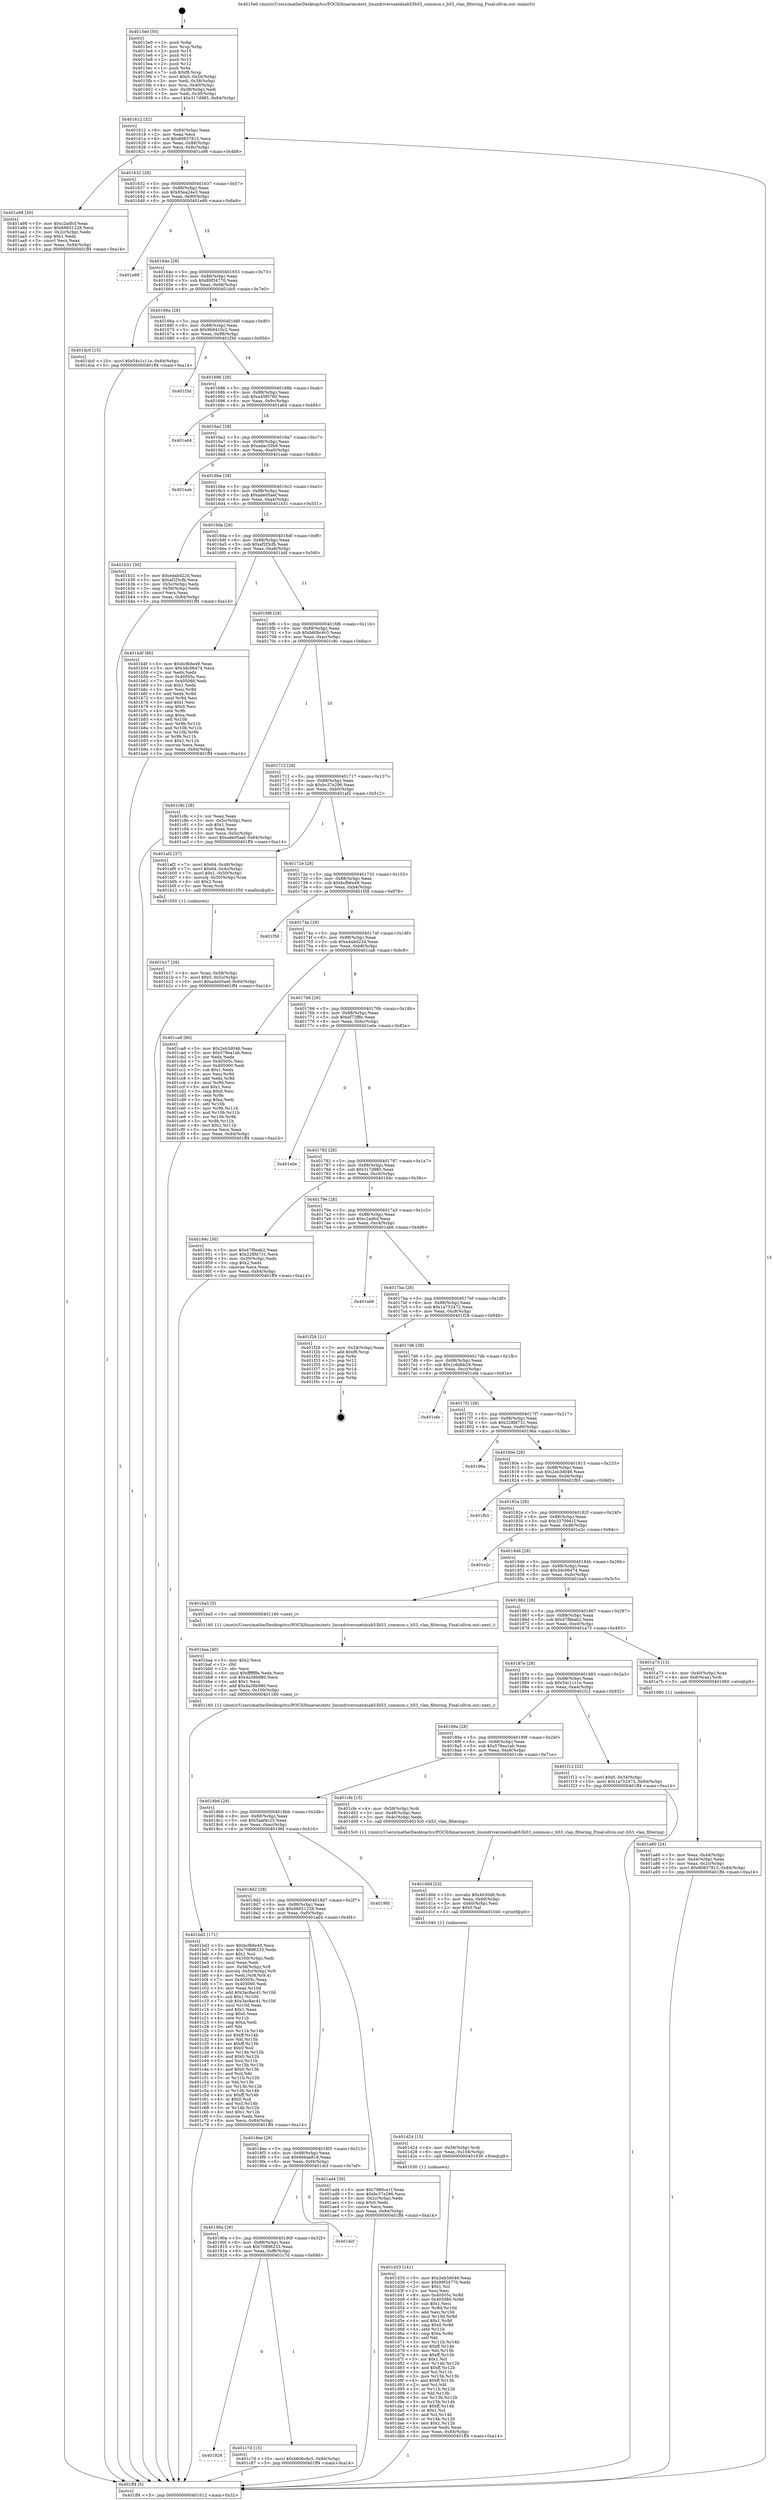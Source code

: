digraph "0x4015e0" {
  label = "0x4015e0 (/mnt/c/Users/mathe/Desktop/tcc/POCII/binaries/extr_linuxdriversnetdsab53b53_common.c_b53_vlan_filtering_Final-ollvm.out::main(0))"
  labelloc = "t"
  node[shape=record]

  Entry [label="",width=0.3,height=0.3,shape=circle,fillcolor=black,style=filled]
  "0x401612" [label="{
     0x401612 [32]\l
     | [instrs]\l
     &nbsp;&nbsp;0x401612 \<+6\>: mov -0x84(%rbp),%eax\l
     &nbsp;&nbsp;0x401618 \<+2\>: mov %eax,%ecx\l
     &nbsp;&nbsp;0x40161a \<+6\>: sub $0x80837815,%ecx\l
     &nbsp;&nbsp;0x401620 \<+6\>: mov %eax,-0x88(%rbp)\l
     &nbsp;&nbsp;0x401626 \<+6\>: mov %ecx,-0x8c(%rbp)\l
     &nbsp;&nbsp;0x40162c \<+6\>: je 0000000000401a98 \<main+0x4b8\>\l
  }"]
  "0x401a98" [label="{
     0x401a98 [30]\l
     | [instrs]\l
     &nbsp;&nbsp;0x401a98 \<+5\>: mov $0xc2adfcf,%eax\l
     &nbsp;&nbsp;0x401a9d \<+5\>: mov $0x66651228,%ecx\l
     &nbsp;&nbsp;0x401aa2 \<+3\>: mov -0x2c(%rbp),%edx\l
     &nbsp;&nbsp;0x401aa5 \<+3\>: cmp $0x1,%edx\l
     &nbsp;&nbsp;0x401aa8 \<+3\>: cmovl %ecx,%eax\l
     &nbsp;&nbsp;0x401aab \<+6\>: mov %eax,-0x84(%rbp)\l
     &nbsp;&nbsp;0x401ab1 \<+5\>: jmp 0000000000401ff4 \<main+0xa14\>\l
  }"]
  "0x401632" [label="{
     0x401632 [28]\l
     | [instrs]\l
     &nbsp;&nbsp;0x401632 \<+5\>: jmp 0000000000401637 \<main+0x57\>\l
     &nbsp;&nbsp;0x401637 \<+6\>: mov -0x88(%rbp),%eax\l
     &nbsp;&nbsp;0x40163d \<+5\>: sub $0x85ea24e3,%eax\l
     &nbsp;&nbsp;0x401642 \<+6\>: mov %eax,-0x90(%rbp)\l
     &nbsp;&nbsp;0x401648 \<+6\>: je 0000000000401e89 \<main+0x8a9\>\l
  }"]
  Exit [label="",width=0.3,height=0.3,shape=circle,fillcolor=black,style=filled,peripheries=2]
  "0x401e89" [label="{
     0x401e89\l
  }", style=dashed]
  "0x40164e" [label="{
     0x40164e [28]\l
     | [instrs]\l
     &nbsp;&nbsp;0x40164e \<+5\>: jmp 0000000000401653 \<main+0x73\>\l
     &nbsp;&nbsp;0x401653 \<+6\>: mov -0x88(%rbp),%eax\l
     &nbsp;&nbsp;0x401659 \<+5\>: sub $0x89f34770,%eax\l
     &nbsp;&nbsp;0x40165e \<+6\>: mov %eax,-0x94(%rbp)\l
     &nbsp;&nbsp;0x401664 \<+6\>: je 0000000000401dc0 \<main+0x7e0\>\l
  }"]
  "0x401d33" [label="{
     0x401d33 [141]\l
     | [instrs]\l
     &nbsp;&nbsp;0x401d33 \<+5\>: mov $0x2eb3d046,%eax\l
     &nbsp;&nbsp;0x401d38 \<+5\>: mov $0x89f34770,%edx\l
     &nbsp;&nbsp;0x401d3d \<+2\>: mov $0x1,%cl\l
     &nbsp;&nbsp;0x401d3f \<+2\>: xor %esi,%esi\l
     &nbsp;&nbsp;0x401d41 \<+8\>: mov 0x40505c,%r8d\l
     &nbsp;&nbsp;0x401d49 \<+8\>: mov 0x405060,%r9d\l
     &nbsp;&nbsp;0x401d51 \<+3\>: sub $0x1,%esi\l
     &nbsp;&nbsp;0x401d54 \<+3\>: mov %r8d,%r10d\l
     &nbsp;&nbsp;0x401d57 \<+3\>: add %esi,%r10d\l
     &nbsp;&nbsp;0x401d5a \<+4\>: imul %r10d,%r8d\l
     &nbsp;&nbsp;0x401d5e \<+4\>: and $0x1,%r8d\l
     &nbsp;&nbsp;0x401d62 \<+4\>: cmp $0x0,%r8d\l
     &nbsp;&nbsp;0x401d66 \<+4\>: sete %r11b\l
     &nbsp;&nbsp;0x401d6a \<+4\>: cmp $0xa,%r9d\l
     &nbsp;&nbsp;0x401d6e \<+3\>: setl %bl\l
     &nbsp;&nbsp;0x401d71 \<+3\>: mov %r11b,%r14b\l
     &nbsp;&nbsp;0x401d74 \<+4\>: xor $0xff,%r14b\l
     &nbsp;&nbsp;0x401d78 \<+3\>: mov %bl,%r15b\l
     &nbsp;&nbsp;0x401d7b \<+4\>: xor $0xff,%r15b\l
     &nbsp;&nbsp;0x401d7f \<+3\>: xor $0x1,%cl\l
     &nbsp;&nbsp;0x401d82 \<+3\>: mov %r14b,%r12b\l
     &nbsp;&nbsp;0x401d85 \<+4\>: and $0xff,%r12b\l
     &nbsp;&nbsp;0x401d89 \<+3\>: and %cl,%r11b\l
     &nbsp;&nbsp;0x401d8c \<+3\>: mov %r15b,%r13b\l
     &nbsp;&nbsp;0x401d8f \<+4\>: and $0xff,%r13b\l
     &nbsp;&nbsp;0x401d93 \<+2\>: and %cl,%bl\l
     &nbsp;&nbsp;0x401d95 \<+3\>: or %r11b,%r12b\l
     &nbsp;&nbsp;0x401d98 \<+3\>: or %bl,%r13b\l
     &nbsp;&nbsp;0x401d9b \<+3\>: xor %r13b,%r12b\l
     &nbsp;&nbsp;0x401d9e \<+3\>: or %r15b,%r14b\l
     &nbsp;&nbsp;0x401da1 \<+4\>: xor $0xff,%r14b\l
     &nbsp;&nbsp;0x401da5 \<+3\>: or $0x1,%cl\l
     &nbsp;&nbsp;0x401da8 \<+3\>: and %cl,%r14b\l
     &nbsp;&nbsp;0x401dab \<+3\>: or %r14b,%r12b\l
     &nbsp;&nbsp;0x401dae \<+4\>: test $0x1,%r12b\l
     &nbsp;&nbsp;0x401db2 \<+3\>: cmovne %edx,%eax\l
     &nbsp;&nbsp;0x401db5 \<+6\>: mov %eax,-0x84(%rbp)\l
     &nbsp;&nbsp;0x401dbb \<+5\>: jmp 0000000000401ff4 \<main+0xa14\>\l
  }"]
  "0x401dc0" [label="{
     0x401dc0 [15]\l
     | [instrs]\l
     &nbsp;&nbsp;0x401dc0 \<+10\>: movl $0x54c1c11e,-0x84(%rbp)\l
     &nbsp;&nbsp;0x401dca \<+5\>: jmp 0000000000401ff4 \<main+0xa14\>\l
  }"]
  "0x40166a" [label="{
     0x40166a [28]\l
     | [instrs]\l
     &nbsp;&nbsp;0x40166a \<+5\>: jmp 000000000040166f \<main+0x8f\>\l
     &nbsp;&nbsp;0x40166f \<+6\>: mov -0x88(%rbp),%eax\l
     &nbsp;&nbsp;0x401675 \<+5\>: sub $0x9b9410c2,%eax\l
     &nbsp;&nbsp;0x40167a \<+6\>: mov %eax,-0x98(%rbp)\l
     &nbsp;&nbsp;0x401680 \<+6\>: je 0000000000401f3d \<main+0x95d\>\l
  }"]
  "0x401d24" [label="{
     0x401d24 [15]\l
     | [instrs]\l
     &nbsp;&nbsp;0x401d24 \<+4\>: mov -0x58(%rbp),%rdi\l
     &nbsp;&nbsp;0x401d28 \<+6\>: mov %eax,-0x104(%rbp)\l
     &nbsp;&nbsp;0x401d2e \<+5\>: call 0000000000401030 \<free@plt\>\l
     | [calls]\l
     &nbsp;&nbsp;0x401030 \{1\} (unknown)\l
  }"]
  "0x401f3d" [label="{
     0x401f3d\l
  }", style=dashed]
  "0x401686" [label="{
     0x401686 [28]\l
     | [instrs]\l
     &nbsp;&nbsp;0x401686 \<+5\>: jmp 000000000040168b \<main+0xab\>\l
     &nbsp;&nbsp;0x40168b \<+6\>: mov -0x88(%rbp),%eax\l
     &nbsp;&nbsp;0x401691 \<+5\>: sub $0xa45f0760,%eax\l
     &nbsp;&nbsp;0x401696 \<+6\>: mov %eax,-0x9c(%rbp)\l
     &nbsp;&nbsp;0x40169c \<+6\>: je 0000000000401a64 \<main+0x484\>\l
  }"]
  "0x401d0d" [label="{
     0x401d0d [23]\l
     | [instrs]\l
     &nbsp;&nbsp;0x401d0d \<+10\>: movabs $0x4030d6,%rdi\l
     &nbsp;&nbsp;0x401d17 \<+3\>: mov %eax,-0x60(%rbp)\l
     &nbsp;&nbsp;0x401d1a \<+3\>: mov -0x60(%rbp),%esi\l
     &nbsp;&nbsp;0x401d1d \<+2\>: mov $0x0,%al\l
     &nbsp;&nbsp;0x401d1f \<+5\>: call 0000000000401040 \<printf@plt\>\l
     | [calls]\l
     &nbsp;&nbsp;0x401040 \{1\} (unknown)\l
  }"]
  "0x401a64" [label="{
     0x401a64\l
  }", style=dashed]
  "0x4016a2" [label="{
     0x4016a2 [28]\l
     | [instrs]\l
     &nbsp;&nbsp;0x4016a2 \<+5\>: jmp 00000000004016a7 \<main+0xc7\>\l
     &nbsp;&nbsp;0x4016a7 \<+6\>: mov -0x88(%rbp),%eax\l
     &nbsp;&nbsp;0x4016ad \<+5\>: sub $0xadac33b8,%eax\l
     &nbsp;&nbsp;0x4016b2 \<+6\>: mov %eax,-0xa0(%rbp)\l
     &nbsp;&nbsp;0x4016b8 \<+6\>: je 0000000000401eab \<main+0x8cb\>\l
  }"]
  "0x401926" [label="{
     0x401926\l
  }", style=dashed]
  "0x401eab" [label="{
     0x401eab\l
  }", style=dashed]
  "0x4016be" [label="{
     0x4016be [28]\l
     | [instrs]\l
     &nbsp;&nbsp;0x4016be \<+5\>: jmp 00000000004016c3 \<main+0xe3\>\l
     &nbsp;&nbsp;0x4016c3 \<+6\>: mov -0x88(%rbp),%eax\l
     &nbsp;&nbsp;0x4016c9 \<+5\>: sub $0xade05aef,%eax\l
     &nbsp;&nbsp;0x4016ce \<+6\>: mov %eax,-0xa4(%rbp)\l
     &nbsp;&nbsp;0x4016d4 \<+6\>: je 0000000000401b31 \<main+0x551\>\l
  }"]
  "0x401c7d" [label="{
     0x401c7d [15]\l
     | [instrs]\l
     &nbsp;&nbsp;0x401c7d \<+10\>: movl $0xb60bc6c5,-0x84(%rbp)\l
     &nbsp;&nbsp;0x401c87 \<+5\>: jmp 0000000000401ff4 \<main+0xa14\>\l
  }"]
  "0x401b31" [label="{
     0x401b31 [30]\l
     | [instrs]\l
     &nbsp;&nbsp;0x401b31 \<+5\>: mov $0xe4abd22d,%eax\l
     &nbsp;&nbsp;0x401b36 \<+5\>: mov $0xaf2f3cfb,%ecx\l
     &nbsp;&nbsp;0x401b3b \<+3\>: mov -0x5c(%rbp),%edx\l
     &nbsp;&nbsp;0x401b3e \<+3\>: cmp -0x50(%rbp),%edx\l
     &nbsp;&nbsp;0x401b41 \<+3\>: cmovl %ecx,%eax\l
     &nbsp;&nbsp;0x401b44 \<+6\>: mov %eax,-0x84(%rbp)\l
     &nbsp;&nbsp;0x401b4a \<+5\>: jmp 0000000000401ff4 \<main+0xa14\>\l
  }"]
  "0x4016da" [label="{
     0x4016da [28]\l
     | [instrs]\l
     &nbsp;&nbsp;0x4016da \<+5\>: jmp 00000000004016df \<main+0xff\>\l
     &nbsp;&nbsp;0x4016df \<+6\>: mov -0x88(%rbp),%eax\l
     &nbsp;&nbsp;0x4016e5 \<+5\>: sub $0xaf2f3cfb,%eax\l
     &nbsp;&nbsp;0x4016ea \<+6\>: mov %eax,-0xa8(%rbp)\l
     &nbsp;&nbsp;0x4016f0 \<+6\>: je 0000000000401b4f \<main+0x56f\>\l
  }"]
  "0x40190a" [label="{
     0x40190a [28]\l
     | [instrs]\l
     &nbsp;&nbsp;0x40190a \<+5\>: jmp 000000000040190f \<main+0x32f\>\l
     &nbsp;&nbsp;0x40190f \<+6\>: mov -0x88(%rbp),%eax\l
     &nbsp;&nbsp;0x401915 \<+5\>: sub $0x70896233,%eax\l
     &nbsp;&nbsp;0x40191a \<+6\>: mov %eax,-0xf8(%rbp)\l
     &nbsp;&nbsp;0x401920 \<+6\>: je 0000000000401c7d \<main+0x69d\>\l
  }"]
  "0x401b4f" [label="{
     0x401b4f [86]\l
     | [instrs]\l
     &nbsp;&nbsp;0x401b4f \<+5\>: mov $0xbcfb6e49,%eax\l
     &nbsp;&nbsp;0x401b54 \<+5\>: mov $0x3dc06474,%ecx\l
     &nbsp;&nbsp;0x401b59 \<+2\>: xor %edx,%edx\l
     &nbsp;&nbsp;0x401b5b \<+7\>: mov 0x40505c,%esi\l
     &nbsp;&nbsp;0x401b62 \<+7\>: mov 0x405060,%edi\l
     &nbsp;&nbsp;0x401b69 \<+3\>: sub $0x1,%edx\l
     &nbsp;&nbsp;0x401b6c \<+3\>: mov %esi,%r8d\l
     &nbsp;&nbsp;0x401b6f \<+3\>: add %edx,%r8d\l
     &nbsp;&nbsp;0x401b72 \<+4\>: imul %r8d,%esi\l
     &nbsp;&nbsp;0x401b76 \<+3\>: and $0x1,%esi\l
     &nbsp;&nbsp;0x401b79 \<+3\>: cmp $0x0,%esi\l
     &nbsp;&nbsp;0x401b7c \<+4\>: sete %r9b\l
     &nbsp;&nbsp;0x401b80 \<+3\>: cmp $0xa,%edi\l
     &nbsp;&nbsp;0x401b83 \<+4\>: setl %r10b\l
     &nbsp;&nbsp;0x401b87 \<+3\>: mov %r9b,%r11b\l
     &nbsp;&nbsp;0x401b8a \<+3\>: and %r10b,%r11b\l
     &nbsp;&nbsp;0x401b8d \<+3\>: xor %r10b,%r9b\l
     &nbsp;&nbsp;0x401b90 \<+3\>: or %r9b,%r11b\l
     &nbsp;&nbsp;0x401b93 \<+4\>: test $0x1,%r11b\l
     &nbsp;&nbsp;0x401b97 \<+3\>: cmovne %ecx,%eax\l
     &nbsp;&nbsp;0x401b9a \<+6\>: mov %eax,-0x84(%rbp)\l
     &nbsp;&nbsp;0x401ba0 \<+5\>: jmp 0000000000401ff4 \<main+0xa14\>\l
  }"]
  "0x4016f6" [label="{
     0x4016f6 [28]\l
     | [instrs]\l
     &nbsp;&nbsp;0x4016f6 \<+5\>: jmp 00000000004016fb \<main+0x11b\>\l
     &nbsp;&nbsp;0x4016fb \<+6\>: mov -0x88(%rbp),%eax\l
     &nbsp;&nbsp;0x401701 \<+5\>: sub $0xb60bc6c5,%eax\l
     &nbsp;&nbsp;0x401706 \<+6\>: mov %eax,-0xac(%rbp)\l
     &nbsp;&nbsp;0x40170c \<+6\>: je 0000000000401c8c \<main+0x6ac\>\l
  }"]
  "0x401dcf" [label="{
     0x401dcf\l
  }", style=dashed]
  "0x401c8c" [label="{
     0x401c8c [28]\l
     | [instrs]\l
     &nbsp;&nbsp;0x401c8c \<+2\>: xor %eax,%eax\l
     &nbsp;&nbsp;0x401c8e \<+3\>: mov -0x5c(%rbp),%ecx\l
     &nbsp;&nbsp;0x401c91 \<+3\>: sub $0x1,%eax\l
     &nbsp;&nbsp;0x401c94 \<+2\>: sub %eax,%ecx\l
     &nbsp;&nbsp;0x401c96 \<+3\>: mov %ecx,-0x5c(%rbp)\l
     &nbsp;&nbsp;0x401c99 \<+10\>: movl $0xade05aef,-0x84(%rbp)\l
     &nbsp;&nbsp;0x401ca3 \<+5\>: jmp 0000000000401ff4 \<main+0xa14\>\l
  }"]
  "0x401712" [label="{
     0x401712 [28]\l
     | [instrs]\l
     &nbsp;&nbsp;0x401712 \<+5\>: jmp 0000000000401717 \<main+0x137\>\l
     &nbsp;&nbsp;0x401717 \<+6\>: mov -0x88(%rbp),%eax\l
     &nbsp;&nbsp;0x40171d \<+5\>: sub $0xbc37e296,%eax\l
     &nbsp;&nbsp;0x401722 \<+6\>: mov %eax,-0xb0(%rbp)\l
     &nbsp;&nbsp;0x401728 \<+6\>: je 0000000000401af2 \<main+0x512\>\l
  }"]
  "0x401bd2" [label="{
     0x401bd2 [171]\l
     | [instrs]\l
     &nbsp;&nbsp;0x401bd2 \<+5\>: mov $0xbcfb6e49,%ecx\l
     &nbsp;&nbsp;0x401bd7 \<+5\>: mov $0x70896233,%edx\l
     &nbsp;&nbsp;0x401bdc \<+3\>: mov $0x1,%sil\l
     &nbsp;&nbsp;0x401bdf \<+6\>: mov -0x100(%rbp),%edi\l
     &nbsp;&nbsp;0x401be5 \<+3\>: imul %eax,%edi\l
     &nbsp;&nbsp;0x401be8 \<+4\>: mov -0x58(%rbp),%r8\l
     &nbsp;&nbsp;0x401bec \<+4\>: movslq -0x5c(%rbp),%r9\l
     &nbsp;&nbsp;0x401bf0 \<+4\>: mov %edi,(%r8,%r9,4)\l
     &nbsp;&nbsp;0x401bf4 \<+7\>: mov 0x40505c,%eax\l
     &nbsp;&nbsp;0x401bfb \<+7\>: mov 0x405060,%edi\l
     &nbsp;&nbsp;0x401c02 \<+3\>: mov %eax,%r10d\l
     &nbsp;&nbsp;0x401c05 \<+7\>: add $0x3ac8ac41,%r10d\l
     &nbsp;&nbsp;0x401c0c \<+4\>: sub $0x1,%r10d\l
     &nbsp;&nbsp;0x401c10 \<+7\>: sub $0x3ac8ac41,%r10d\l
     &nbsp;&nbsp;0x401c17 \<+4\>: imul %r10d,%eax\l
     &nbsp;&nbsp;0x401c1b \<+3\>: and $0x1,%eax\l
     &nbsp;&nbsp;0x401c1e \<+3\>: cmp $0x0,%eax\l
     &nbsp;&nbsp;0x401c21 \<+4\>: sete %r11b\l
     &nbsp;&nbsp;0x401c25 \<+3\>: cmp $0xa,%edi\l
     &nbsp;&nbsp;0x401c28 \<+3\>: setl %bl\l
     &nbsp;&nbsp;0x401c2b \<+3\>: mov %r11b,%r14b\l
     &nbsp;&nbsp;0x401c2e \<+4\>: xor $0xff,%r14b\l
     &nbsp;&nbsp;0x401c32 \<+3\>: mov %bl,%r15b\l
     &nbsp;&nbsp;0x401c35 \<+4\>: xor $0xff,%r15b\l
     &nbsp;&nbsp;0x401c39 \<+4\>: xor $0x0,%sil\l
     &nbsp;&nbsp;0x401c3d \<+3\>: mov %r14b,%r12b\l
     &nbsp;&nbsp;0x401c40 \<+4\>: and $0x0,%r12b\l
     &nbsp;&nbsp;0x401c44 \<+3\>: and %sil,%r11b\l
     &nbsp;&nbsp;0x401c47 \<+3\>: mov %r15b,%r13b\l
     &nbsp;&nbsp;0x401c4a \<+4\>: and $0x0,%r13b\l
     &nbsp;&nbsp;0x401c4e \<+3\>: and %sil,%bl\l
     &nbsp;&nbsp;0x401c51 \<+3\>: or %r11b,%r12b\l
     &nbsp;&nbsp;0x401c54 \<+3\>: or %bl,%r13b\l
     &nbsp;&nbsp;0x401c57 \<+3\>: xor %r13b,%r12b\l
     &nbsp;&nbsp;0x401c5a \<+3\>: or %r15b,%r14b\l
     &nbsp;&nbsp;0x401c5d \<+4\>: xor $0xff,%r14b\l
     &nbsp;&nbsp;0x401c61 \<+4\>: or $0x0,%sil\l
     &nbsp;&nbsp;0x401c65 \<+3\>: and %sil,%r14b\l
     &nbsp;&nbsp;0x401c68 \<+3\>: or %r14b,%r12b\l
     &nbsp;&nbsp;0x401c6b \<+4\>: test $0x1,%r12b\l
     &nbsp;&nbsp;0x401c6f \<+3\>: cmovne %edx,%ecx\l
     &nbsp;&nbsp;0x401c72 \<+6\>: mov %ecx,-0x84(%rbp)\l
     &nbsp;&nbsp;0x401c78 \<+5\>: jmp 0000000000401ff4 \<main+0xa14\>\l
  }"]
  "0x401af2" [label="{
     0x401af2 [37]\l
     | [instrs]\l
     &nbsp;&nbsp;0x401af2 \<+7\>: movl $0x64,-0x48(%rbp)\l
     &nbsp;&nbsp;0x401af9 \<+7\>: movl $0x64,-0x4c(%rbp)\l
     &nbsp;&nbsp;0x401b00 \<+7\>: movl $0x1,-0x50(%rbp)\l
     &nbsp;&nbsp;0x401b07 \<+4\>: movslq -0x50(%rbp),%rax\l
     &nbsp;&nbsp;0x401b0b \<+4\>: shl $0x2,%rax\l
     &nbsp;&nbsp;0x401b0f \<+3\>: mov %rax,%rdi\l
     &nbsp;&nbsp;0x401b12 \<+5\>: call 0000000000401050 \<malloc@plt\>\l
     | [calls]\l
     &nbsp;&nbsp;0x401050 \{1\} (unknown)\l
  }"]
  "0x40172e" [label="{
     0x40172e [28]\l
     | [instrs]\l
     &nbsp;&nbsp;0x40172e \<+5\>: jmp 0000000000401733 \<main+0x153\>\l
     &nbsp;&nbsp;0x401733 \<+6\>: mov -0x88(%rbp),%eax\l
     &nbsp;&nbsp;0x401739 \<+5\>: sub $0xbcfb6e49,%eax\l
     &nbsp;&nbsp;0x40173e \<+6\>: mov %eax,-0xb4(%rbp)\l
     &nbsp;&nbsp;0x401744 \<+6\>: je 0000000000401f58 \<main+0x978\>\l
  }"]
  "0x401baa" [label="{
     0x401baa [40]\l
     | [instrs]\l
     &nbsp;&nbsp;0x401baa \<+5\>: mov $0x2,%ecx\l
     &nbsp;&nbsp;0x401baf \<+1\>: cltd\l
     &nbsp;&nbsp;0x401bb0 \<+2\>: idiv %ecx\l
     &nbsp;&nbsp;0x401bb2 \<+6\>: imul $0xfffffffe,%edx,%ecx\l
     &nbsp;&nbsp;0x401bb8 \<+6\>: sub $0x4a38b980,%ecx\l
     &nbsp;&nbsp;0x401bbe \<+3\>: add $0x1,%ecx\l
     &nbsp;&nbsp;0x401bc1 \<+6\>: add $0x4a38b980,%ecx\l
     &nbsp;&nbsp;0x401bc7 \<+6\>: mov %ecx,-0x100(%rbp)\l
     &nbsp;&nbsp;0x401bcd \<+5\>: call 0000000000401160 \<next_i\>\l
     | [calls]\l
     &nbsp;&nbsp;0x401160 \{1\} (/mnt/c/Users/mathe/Desktop/tcc/POCII/binaries/extr_linuxdriversnetdsab53b53_common.c_b53_vlan_filtering_Final-ollvm.out::next_i)\l
  }"]
  "0x401f58" [label="{
     0x401f58\l
  }", style=dashed]
  "0x40174a" [label="{
     0x40174a [28]\l
     | [instrs]\l
     &nbsp;&nbsp;0x40174a \<+5\>: jmp 000000000040174f \<main+0x16f\>\l
     &nbsp;&nbsp;0x40174f \<+6\>: mov -0x88(%rbp),%eax\l
     &nbsp;&nbsp;0x401755 \<+5\>: sub $0xe4abd22d,%eax\l
     &nbsp;&nbsp;0x40175a \<+6\>: mov %eax,-0xb8(%rbp)\l
     &nbsp;&nbsp;0x401760 \<+6\>: je 0000000000401ca8 \<main+0x6c8\>\l
  }"]
  "0x401b17" [label="{
     0x401b17 [26]\l
     | [instrs]\l
     &nbsp;&nbsp;0x401b17 \<+4\>: mov %rax,-0x58(%rbp)\l
     &nbsp;&nbsp;0x401b1b \<+7\>: movl $0x0,-0x5c(%rbp)\l
     &nbsp;&nbsp;0x401b22 \<+10\>: movl $0xade05aef,-0x84(%rbp)\l
     &nbsp;&nbsp;0x401b2c \<+5\>: jmp 0000000000401ff4 \<main+0xa14\>\l
  }"]
  "0x401ca8" [label="{
     0x401ca8 [86]\l
     | [instrs]\l
     &nbsp;&nbsp;0x401ca8 \<+5\>: mov $0x2eb3d046,%eax\l
     &nbsp;&nbsp;0x401cad \<+5\>: mov $0x578ea1ab,%ecx\l
     &nbsp;&nbsp;0x401cb2 \<+2\>: xor %edx,%edx\l
     &nbsp;&nbsp;0x401cb4 \<+7\>: mov 0x40505c,%esi\l
     &nbsp;&nbsp;0x401cbb \<+7\>: mov 0x405060,%edi\l
     &nbsp;&nbsp;0x401cc2 \<+3\>: sub $0x1,%edx\l
     &nbsp;&nbsp;0x401cc5 \<+3\>: mov %esi,%r8d\l
     &nbsp;&nbsp;0x401cc8 \<+3\>: add %edx,%r8d\l
     &nbsp;&nbsp;0x401ccb \<+4\>: imul %r8d,%esi\l
     &nbsp;&nbsp;0x401ccf \<+3\>: and $0x1,%esi\l
     &nbsp;&nbsp;0x401cd2 \<+3\>: cmp $0x0,%esi\l
     &nbsp;&nbsp;0x401cd5 \<+4\>: sete %r9b\l
     &nbsp;&nbsp;0x401cd9 \<+3\>: cmp $0xa,%edi\l
     &nbsp;&nbsp;0x401cdc \<+4\>: setl %r10b\l
     &nbsp;&nbsp;0x401ce0 \<+3\>: mov %r9b,%r11b\l
     &nbsp;&nbsp;0x401ce3 \<+3\>: and %r10b,%r11b\l
     &nbsp;&nbsp;0x401ce6 \<+3\>: xor %r10b,%r9b\l
     &nbsp;&nbsp;0x401ce9 \<+3\>: or %r9b,%r11b\l
     &nbsp;&nbsp;0x401cec \<+4\>: test $0x1,%r11b\l
     &nbsp;&nbsp;0x401cf0 \<+3\>: cmovne %ecx,%eax\l
     &nbsp;&nbsp;0x401cf3 \<+6\>: mov %eax,-0x84(%rbp)\l
     &nbsp;&nbsp;0x401cf9 \<+5\>: jmp 0000000000401ff4 \<main+0xa14\>\l
  }"]
  "0x401766" [label="{
     0x401766 [28]\l
     | [instrs]\l
     &nbsp;&nbsp;0x401766 \<+5\>: jmp 000000000040176b \<main+0x18b\>\l
     &nbsp;&nbsp;0x40176b \<+6\>: mov -0x88(%rbp),%eax\l
     &nbsp;&nbsp;0x401771 \<+5\>: sub $0xef72fffe,%eax\l
     &nbsp;&nbsp;0x401776 \<+6\>: mov %eax,-0xbc(%rbp)\l
     &nbsp;&nbsp;0x40177c \<+6\>: je 0000000000401e0e \<main+0x82e\>\l
  }"]
  "0x4018ee" [label="{
     0x4018ee [28]\l
     | [instrs]\l
     &nbsp;&nbsp;0x4018ee \<+5\>: jmp 00000000004018f3 \<main+0x313\>\l
     &nbsp;&nbsp;0x4018f3 \<+6\>: mov -0x88(%rbp),%eax\l
     &nbsp;&nbsp;0x4018f9 \<+5\>: sub $0x666ae818,%eax\l
     &nbsp;&nbsp;0x4018fe \<+6\>: mov %eax,-0xf4(%rbp)\l
     &nbsp;&nbsp;0x401904 \<+6\>: je 0000000000401dcf \<main+0x7ef\>\l
  }"]
  "0x401e0e" [label="{
     0x401e0e\l
  }", style=dashed]
  "0x401782" [label="{
     0x401782 [28]\l
     | [instrs]\l
     &nbsp;&nbsp;0x401782 \<+5\>: jmp 0000000000401787 \<main+0x1a7\>\l
     &nbsp;&nbsp;0x401787 \<+6\>: mov -0x88(%rbp),%eax\l
     &nbsp;&nbsp;0x40178d \<+5\>: sub $0x317d985,%eax\l
     &nbsp;&nbsp;0x401792 \<+6\>: mov %eax,-0xc0(%rbp)\l
     &nbsp;&nbsp;0x401798 \<+6\>: je 000000000040194c \<main+0x36c\>\l
  }"]
  "0x401ad4" [label="{
     0x401ad4 [30]\l
     | [instrs]\l
     &nbsp;&nbsp;0x401ad4 \<+5\>: mov $0x7980ca1f,%eax\l
     &nbsp;&nbsp;0x401ad9 \<+5\>: mov $0xbc37e296,%ecx\l
     &nbsp;&nbsp;0x401ade \<+3\>: mov -0x2c(%rbp),%edx\l
     &nbsp;&nbsp;0x401ae1 \<+3\>: cmp $0x0,%edx\l
     &nbsp;&nbsp;0x401ae4 \<+3\>: cmove %ecx,%eax\l
     &nbsp;&nbsp;0x401ae7 \<+6\>: mov %eax,-0x84(%rbp)\l
     &nbsp;&nbsp;0x401aed \<+5\>: jmp 0000000000401ff4 \<main+0xa14\>\l
  }"]
  "0x40194c" [label="{
     0x40194c [30]\l
     | [instrs]\l
     &nbsp;&nbsp;0x40194c \<+5\>: mov $0x47f8eab2,%eax\l
     &nbsp;&nbsp;0x401951 \<+5\>: mov $0x228fd731,%ecx\l
     &nbsp;&nbsp;0x401956 \<+3\>: mov -0x30(%rbp),%edx\l
     &nbsp;&nbsp;0x401959 \<+3\>: cmp $0x2,%edx\l
     &nbsp;&nbsp;0x40195c \<+3\>: cmovne %ecx,%eax\l
     &nbsp;&nbsp;0x40195f \<+6\>: mov %eax,-0x84(%rbp)\l
     &nbsp;&nbsp;0x401965 \<+5\>: jmp 0000000000401ff4 \<main+0xa14\>\l
  }"]
  "0x40179e" [label="{
     0x40179e [28]\l
     | [instrs]\l
     &nbsp;&nbsp;0x40179e \<+5\>: jmp 00000000004017a3 \<main+0x1c3\>\l
     &nbsp;&nbsp;0x4017a3 \<+6\>: mov -0x88(%rbp),%eax\l
     &nbsp;&nbsp;0x4017a9 \<+5\>: sub $0xc2adfcf,%eax\l
     &nbsp;&nbsp;0x4017ae \<+6\>: mov %eax,-0xc4(%rbp)\l
     &nbsp;&nbsp;0x4017b4 \<+6\>: je 0000000000401ab6 \<main+0x4d6\>\l
  }"]
  "0x401ff4" [label="{
     0x401ff4 [5]\l
     | [instrs]\l
     &nbsp;&nbsp;0x401ff4 \<+5\>: jmp 0000000000401612 \<main+0x32\>\l
  }"]
  "0x4015e0" [label="{
     0x4015e0 [50]\l
     | [instrs]\l
     &nbsp;&nbsp;0x4015e0 \<+1\>: push %rbp\l
     &nbsp;&nbsp;0x4015e1 \<+3\>: mov %rsp,%rbp\l
     &nbsp;&nbsp;0x4015e4 \<+2\>: push %r15\l
     &nbsp;&nbsp;0x4015e6 \<+2\>: push %r14\l
     &nbsp;&nbsp;0x4015e8 \<+2\>: push %r13\l
     &nbsp;&nbsp;0x4015ea \<+2\>: push %r12\l
     &nbsp;&nbsp;0x4015ec \<+1\>: push %rbx\l
     &nbsp;&nbsp;0x4015ed \<+7\>: sub $0xf8,%rsp\l
     &nbsp;&nbsp;0x4015f4 \<+7\>: movl $0x0,-0x34(%rbp)\l
     &nbsp;&nbsp;0x4015fb \<+3\>: mov %edi,-0x38(%rbp)\l
     &nbsp;&nbsp;0x4015fe \<+4\>: mov %rsi,-0x40(%rbp)\l
     &nbsp;&nbsp;0x401602 \<+3\>: mov -0x38(%rbp),%edi\l
     &nbsp;&nbsp;0x401605 \<+3\>: mov %edi,-0x30(%rbp)\l
     &nbsp;&nbsp;0x401608 \<+10\>: movl $0x317d985,-0x84(%rbp)\l
  }"]
  "0x4018d2" [label="{
     0x4018d2 [28]\l
     | [instrs]\l
     &nbsp;&nbsp;0x4018d2 \<+5\>: jmp 00000000004018d7 \<main+0x2f7\>\l
     &nbsp;&nbsp;0x4018d7 \<+6\>: mov -0x88(%rbp),%eax\l
     &nbsp;&nbsp;0x4018dd \<+5\>: sub $0x66651228,%eax\l
     &nbsp;&nbsp;0x4018e2 \<+6\>: mov %eax,-0xf0(%rbp)\l
     &nbsp;&nbsp;0x4018e8 \<+6\>: je 0000000000401ad4 \<main+0x4f4\>\l
  }"]
  "0x401ab6" [label="{
     0x401ab6\l
  }", style=dashed]
  "0x4017ba" [label="{
     0x4017ba [28]\l
     | [instrs]\l
     &nbsp;&nbsp;0x4017ba \<+5\>: jmp 00000000004017bf \<main+0x1df\>\l
     &nbsp;&nbsp;0x4017bf \<+6\>: mov -0x88(%rbp),%eax\l
     &nbsp;&nbsp;0x4017c5 \<+5\>: sub $0x1a752472,%eax\l
     &nbsp;&nbsp;0x4017ca \<+6\>: mov %eax,-0xc8(%rbp)\l
     &nbsp;&nbsp;0x4017d0 \<+6\>: je 0000000000401f28 \<main+0x948\>\l
  }"]
  "0x4019fd" [label="{
     0x4019fd\l
  }", style=dashed]
  "0x401f28" [label="{
     0x401f28 [21]\l
     | [instrs]\l
     &nbsp;&nbsp;0x401f28 \<+3\>: mov -0x34(%rbp),%eax\l
     &nbsp;&nbsp;0x401f2b \<+7\>: add $0xf8,%rsp\l
     &nbsp;&nbsp;0x401f32 \<+1\>: pop %rbx\l
     &nbsp;&nbsp;0x401f33 \<+2\>: pop %r12\l
     &nbsp;&nbsp;0x401f35 \<+2\>: pop %r13\l
     &nbsp;&nbsp;0x401f37 \<+2\>: pop %r14\l
     &nbsp;&nbsp;0x401f39 \<+2\>: pop %r15\l
     &nbsp;&nbsp;0x401f3b \<+1\>: pop %rbp\l
     &nbsp;&nbsp;0x401f3c \<+1\>: ret\l
  }"]
  "0x4017d6" [label="{
     0x4017d6 [28]\l
     | [instrs]\l
     &nbsp;&nbsp;0x4017d6 \<+5\>: jmp 00000000004017db \<main+0x1fb\>\l
     &nbsp;&nbsp;0x4017db \<+6\>: mov -0x88(%rbp),%eax\l
     &nbsp;&nbsp;0x4017e1 \<+5\>: sub $0x1c6dbb29,%eax\l
     &nbsp;&nbsp;0x4017e6 \<+6\>: mov %eax,-0xcc(%rbp)\l
     &nbsp;&nbsp;0x4017ec \<+6\>: je 0000000000401efe \<main+0x91e\>\l
  }"]
  "0x4018b6" [label="{
     0x4018b6 [28]\l
     | [instrs]\l
     &nbsp;&nbsp;0x4018b6 \<+5\>: jmp 00000000004018bb \<main+0x2db\>\l
     &nbsp;&nbsp;0x4018bb \<+6\>: mov -0x88(%rbp),%eax\l
     &nbsp;&nbsp;0x4018c1 \<+5\>: sub $0x5aaf4c23,%eax\l
     &nbsp;&nbsp;0x4018c6 \<+6\>: mov %eax,-0xec(%rbp)\l
     &nbsp;&nbsp;0x4018cc \<+6\>: je 00000000004019fd \<main+0x41d\>\l
  }"]
  "0x401efe" [label="{
     0x401efe\l
  }", style=dashed]
  "0x4017f2" [label="{
     0x4017f2 [28]\l
     | [instrs]\l
     &nbsp;&nbsp;0x4017f2 \<+5\>: jmp 00000000004017f7 \<main+0x217\>\l
     &nbsp;&nbsp;0x4017f7 \<+6\>: mov -0x88(%rbp),%eax\l
     &nbsp;&nbsp;0x4017fd \<+5\>: sub $0x228fd731,%eax\l
     &nbsp;&nbsp;0x401802 \<+6\>: mov %eax,-0xd0(%rbp)\l
     &nbsp;&nbsp;0x401808 \<+6\>: je 000000000040196a \<main+0x38a\>\l
  }"]
  "0x401cfe" [label="{
     0x401cfe [15]\l
     | [instrs]\l
     &nbsp;&nbsp;0x401cfe \<+4\>: mov -0x58(%rbp),%rdi\l
     &nbsp;&nbsp;0x401d02 \<+3\>: mov -0x48(%rbp),%esi\l
     &nbsp;&nbsp;0x401d05 \<+3\>: mov -0x4c(%rbp),%edx\l
     &nbsp;&nbsp;0x401d08 \<+5\>: call 00000000004015c0 \<b53_vlan_filtering\>\l
     | [calls]\l
     &nbsp;&nbsp;0x4015c0 \{1\} (/mnt/c/Users/mathe/Desktop/tcc/POCII/binaries/extr_linuxdriversnetdsab53b53_common.c_b53_vlan_filtering_Final-ollvm.out::b53_vlan_filtering)\l
  }"]
  "0x40196a" [label="{
     0x40196a\l
  }", style=dashed]
  "0x40180e" [label="{
     0x40180e [28]\l
     | [instrs]\l
     &nbsp;&nbsp;0x40180e \<+5\>: jmp 0000000000401813 \<main+0x233\>\l
     &nbsp;&nbsp;0x401813 \<+6\>: mov -0x88(%rbp),%eax\l
     &nbsp;&nbsp;0x401819 \<+5\>: sub $0x2eb3d046,%eax\l
     &nbsp;&nbsp;0x40181e \<+6\>: mov %eax,-0xd4(%rbp)\l
     &nbsp;&nbsp;0x401824 \<+6\>: je 0000000000401fb5 \<main+0x9d5\>\l
  }"]
  "0x40189a" [label="{
     0x40189a [28]\l
     | [instrs]\l
     &nbsp;&nbsp;0x40189a \<+5\>: jmp 000000000040189f \<main+0x2bf\>\l
     &nbsp;&nbsp;0x40189f \<+6\>: mov -0x88(%rbp),%eax\l
     &nbsp;&nbsp;0x4018a5 \<+5\>: sub $0x578ea1ab,%eax\l
     &nbsp;&nbsp;0x4018aa \<+6\>: mov %eax,-0xe8(%rbp)\l
     &nbsp;&nbsp;0x4018b0 \<+6\>: je 0000000000401cfe \<main+0x71e\>\l
  }"]
  "0x401fb5" [label="{
     0x401fb5\l
  }", style=dashed]
  "0x40182a" [label="{
     0x40182a [28]\l
     | [instrs]\l
     &nbsp;&nbsp;0x40182a \<+5\>: jmp 000000000040182f \<main+0x24f\>\l
     &nbsp;&nbsp;0x40182f \<+6\>: mov -0x88(%rbp),%eax\l
     &nbsp;&nbsp;0x401835 \<+5\>: sub $0x3370941f,%eax\l
     &nbsp;&nbsp;0x40183a \<+6\>: mov %eax,-0xd8(%rbp)\l
     &nbsp;&nbsp;0x401840 \<+6\>: je 0000000000401e2c \<main+0x84c\>\l
  }"]
  "0x401f12" [label="{
     0x401f12 [22]\l
     | [instrs]\l
     &nbsp;&nbsp;0x401f12 \<+7\>: movl $0x0,-0x34(%rbp)\l
     &nbsp;&nbsp;0x401f19 \<+10\>: movl $0x1a752472,-0x84(%rbp)\l
     &nbsp;&nbsp;0x401f23 \<+5\>: jmp 0000000000401ff4 \<main+0xa14\>\l
  }"]
  "0x401e2c" [label="{
     0x401e2c\l
  }", style=dashed]
  "0x401846" [label="{
     0x401846 [28]\l
     | [instrs]\l
     &nbsp;&nbsp;0x401846 \<+5\>: jmp 000000000040184b \<main+0x26b\>\l
     &nbsp;&nbsp;0x40184b \<+6\>: mov -0x88(%rbp),%eax\l
     &nbsp;&nbsp;0x401851 \<+5\>: sub $0x3dc06474,%eax\l
     &nbsp;&nbsp;0x401856 \<+6\>: mov %eax,-0xdc(%rbp)\l
     &nbsp;&nbsp;0x40185c \<+6\>: je 0000000000401ba5 \<main+0x5c5\>\l
  }"]
  "0x401a80" [label="{
     0x401a80 [24]\l
     | [instrs]\l
     &nbsp;&nbsp;0x401a80 \<+3\>: mov %eax,-0x44(%rbp)\l
     &nbsp;&nbsp;0x401a83 \<+3\>: mov -0x44(%rbp),%eax\l
     &nbsp;&nbsp;0x401a86 \<+3\>: mov %eax,-0x2c(%rbp)\l
     &nbsp;&nbsp;0x401a89 \<+10\>: movl $0x80837815,-0x84(%rbp)\l
     &nbsp;&nbsp;0x401a93 \<+5\>: jmp 0000000000401ff4 \<main+0xa14\>\l
  }"]
  "0x401ba5" [label="{
     0x401ba5 [5]\l
     | [instrs]\l
     &nbsp;&nbsp;0x401ba5 \<+5\>: call 0000000000401160 \<next_i\>\l
     | [calls]\l
     &nbsp;&nbsp;0x401160 \{1\} (/mnt/c/Users/mathe/Desktop/tcc/POCII/binaries/extr_linuxdriversnetdsab53b53_common.c_b53_vlan_filtering_Final-ollvm.out::next_i)\l
  }"]
  "0x401862" [label="{
     0x401862 [28]\l
     | [instrs]\l
     &nbsp;&nbsp;0x401862 \<+5\>: jmp 0000000000401867 \<main+0x287\>\l
     &nbsp;&nbsp;0x401867 \<+6\>: mov -0x88(%rbp),%eax\l
     &nbsp;&nbsp;0x40186d \<+5\>: sub $0x47f8eab2,%eax\l
     &nbsp;&nbsp;0x401872 \<+6\>: mov %eax,-0xe0(%rbp)\l
     &nbsp;&nbsp;0x401878 \<+6\>: je 0000000000401a73 \<main+0x493\>\l
  }"]
  "0x40187e" [label="{
     0x40187e [28]\l
     | [instrs]\l
     &nbsp;&nbsp;0x40187e \<+5\>: jmp 0000000000401883 \<main+0x2a3\>\l
     &nbsp;&nbsp;0x401883 \<+6\>: mov -0x88(%rbp),%eax\l
     &nbsp;&nbsp;0x401889 \<+5\>: sub $0x54c1c11e,%eax\l
     &nbsp;&nbsp;0x40188e \<+6\>: mov %eax,-0xe4(%rbp)\l
     &nbsp;&nbsp;0x401894 \<+6\>: je 0000000000401f12 \<main+0x932\>\l
  }"]
  "0x401a73" [label="{
     0x401a73 [13]\l
     | [instrs]\l
     &nbsp;&nbsp;0x401a73 \<+4\>: mov -0x40(%rbp),%rax\l
     &nbsp;&nbsp;0x401a77 \<+4\>: mov 0x8(%rax),%rdi\l
     &nbsp;&nbsp;0x401a7b \<+5\>: call 0000000000401060 \<atoi@plt\>\l
     | [calls]\l
     &nbsp;&nbsp;0x401060 \{1\} (unknown)\l
  }"]
  Entry -> "0x4015e0" [label=" 1"]
  "0x401612" -> "0x401a98" [label=" 1"]
  "0x401612" -> "0x401632" [label=" 15"]
  "0x401f28" -> Exit [label=" 1"]
  "0x401632" -> "0x401e89" [label=" 0"]
  "0x401632" -> "0x40164e" [label=" 15"]
  "0x401f12" -> "0x401ff4" [label=" 1"]
  "0x40164e" -> "0x401dc0" [label=" 1"]
  "0x40164e" -> "0x40166a" [label=" 14"]
  "0x401dc0" -> "0x401ff4" [label=" 1"]
  "0x40166a" -> "0x401f3d" [label=" 0"]
  "0x40166a" -> "0x401686" [label=" 14"]
  "0x401d33" -> "0x401ff4" [label=" 1"]
  "0x401686" -> "0x401a64" [label=" 0"]
  "0x401686" -> "0x4016a2" [label=" 14"]
  "0x401d24" -> "0x401d33" [label=" 1"]
  "0x4016a2" -> "0x401eab" [label=" 0"]
  "0x4016a2" -> "0x4016be" [label=" 14"]
  "0x401d0d" -> "0x401d24" [label=" 1"]
  "0x4016be" -> "0x401b31" [label=" 2"]
  "0x4016be" -> "0x4016da" [label=" 12"]
  "0x401cfe" -> "0x401d0d" [label=" 1"]
  "0x4016da" -> "0x401b4f" [label=" 1"]
  "0x4016da" -> "0x4016f6" [label=" 11"]
  "0x401c8c" -> "0x401ff4" [label=" 1"]
  "0x4016f6" -> "0x401c8c" [label=" 1"]
  "0x4016f6" -> "0x401712" [label=" 10"]
  "0x401c7d" -> "0x401ff4" [label=" 1"]
  "0x401712" -> "0x401af2" [label=" 1"]
  "0x401712" -> "0x40172e" [label=" 9"]
  "0x40190a" -> "0x401c7d" [label=" 1"]
  "0x40172e" -> "0x401f58" [label=" 0"]
  "0x40172e" -> "0x40174a" [label=" 9"]
  "0x401ca8" -> "0x401ff4" [label=" 1"]
  "0x40174a" -> "0x401ca8" [label=" 1"]
  "0x40174a" -> "0x401766" [label=" 8"]
  "0x4018ee" -> "0x40190a" [label=" 1"]
  "0x401766" -> "0x401e0e" [label=" 0"]
  "0x401766" -> "0x401782" [label=" 8"]
  "0x4018ee" -> "0x401dcf" [label=" 0"]
  "0x401782" -> "0x40194c" [label=" 1"]
  "0x401782" -> "0x40179e" [label=" 7"]
  "0x40194c" -> "0x401ff4" [label=" 1"]
  "0x4015e0" -> "0x401612" [label=" 1"]
  "0x401ff4" -> "0x401612" [label=" 15"]
  "0x40190a" -> "0x401926" [label=" 0"]
  "0x40179e" -> "0x401ab6" [label=" 0"]
  "0x40179e" -> "0x4017ba" [label=" 7"]
  "0x401baa" -> "0x401bd2" [label=" 1"]
  "0x4017ba" -> "0x401f28" [label=" 1"]
  "0x4017ba" -> "0x4017d6" [label=" 6"]
  "0x401ba5" -> "0x401baa" [label=" 1"]
  "0x4017d6" -> "0x401efe" [label=" 0"]
  "0x4017d6" -> "0x4017f2" [label=" 6"]
  "0x401b31" -> "0x401ff4" [label=" 2"]
  "0x4017f2" -> "0x40196a" [label=" 0"]
  "0x4017f2" -> "0x40180e" [label=" 6"]
  "0x401b17" -> "0x401ff4" [label=" 1"]
  "0x40180e" -> "0x401fb5" [label=" 0"]
  "0x40180e" -> "0x40182a" [label=" 6"]
  "0x401ad4" -> "0x401ff4" [label=" 1"]
  "0x40182a" -> "0x401e2c" [label=" 0"]
  "0x40182a" -> "0x401846" [label=" 6"]
  "0x4018d2" -> "0x4018ee" [label=" 1"]
  "0x401846" -> "0x401ba5" [label=" 1"]
  "0x401846" -> "0x401862" [label=" 5"]
  "0x401bd2" -> "0x401ff4" [label=" 1"]
  "0x401862" -> "0x401a73" [label=" 1"]
  "0x401862" -> "0x40187e" [label=" 4"]
  "0x401a73" -> "0x401a80" [label=" 1"]
  "0x401a80" -> "0x401ff4" [label=" 1"]
  "0x401a98" -> "0x401ff4" [label=" 1"]
  "0x4018d2" -> "0x401ad4" [label=" 1"]
  "0x40187e" -> "0x401f12" [label=" 1"]
  "0x40187e" -> "0x40189a" [label=" 3"]
  "0x401af2" -> "0x401b17" [label=" 1"]
  "0x40189a" -> "0x401cfe" [label=" 1"]
  "0x40189a" -> "0x4018b6" [label=" 2"]
  "0x401b4f" -> "0x401ff4" [label=" 1"]
  "0x4018b6" -> "0x4019fd" [label=" 0"]
  "0x4018b6" -> "0x4018d2" [label=" 2"]
}
